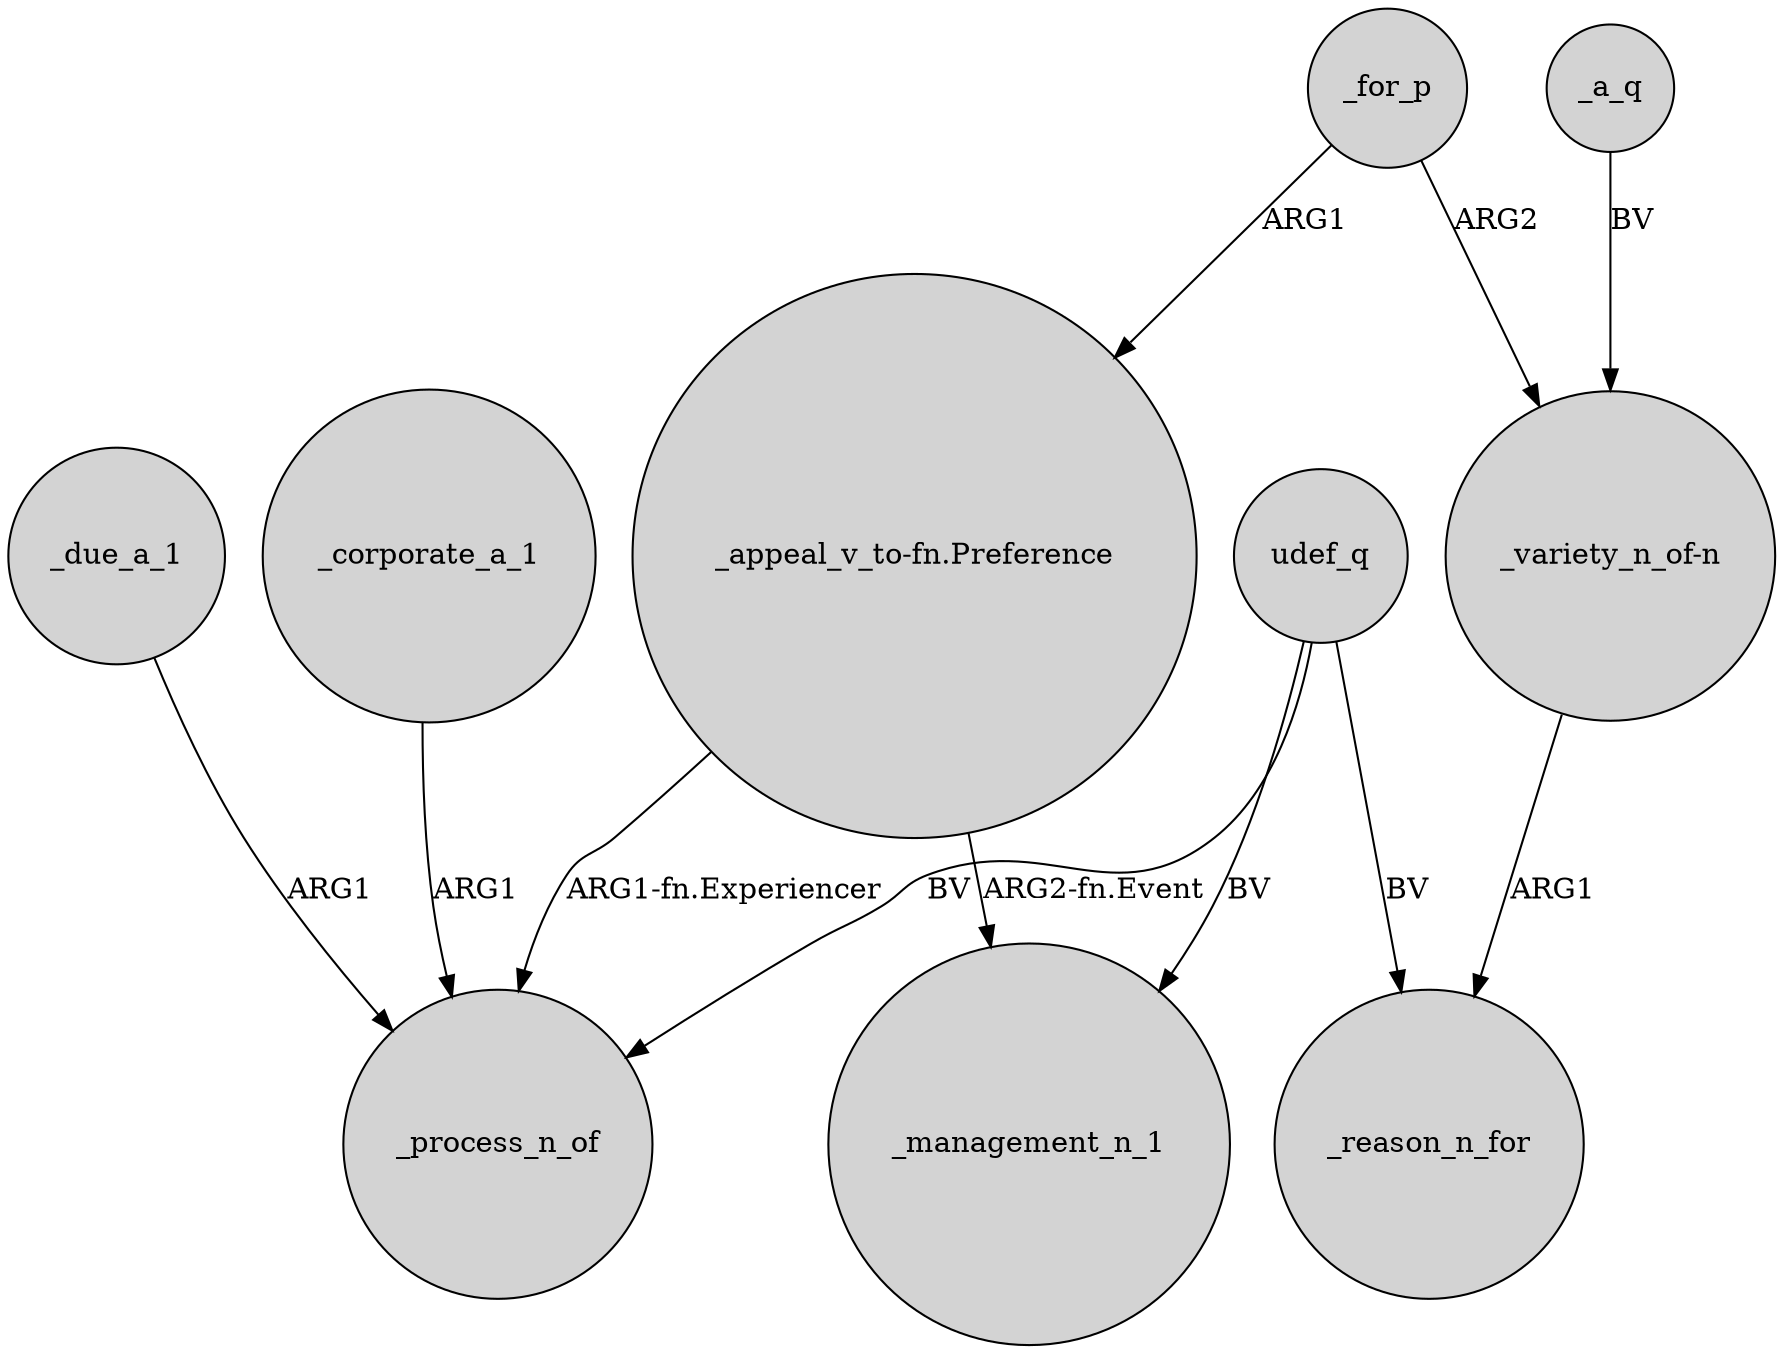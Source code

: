 digraph {
	node [shape=circle style=filled]
	_due_a_1 -> _process_n_of [label=ARG1]
	"_variety_n_of-n" -> _reason_n_for [label=ARG1]
	_corporate_a_1 -> _process_n_of [label=ARG1]
	udef_q -> _reason_n_for [label=BV]
	_for_p -> "_variety_n_of-n" [label=ARG2]
	"_appeal_v_to-fn.Preference" -> _management_n_1 [label="ARG2-fn.Event"]
	_a_q -> "_variety_n_of-n" [label=BV]
	udef_q -> _management_n_1 [label=BV]
	"_appeal_v_to-fn.Preference" -> _process_n_of [label="ARG1-fn.Experiencer"]
	udef_q -> _process_n_of [label=BV]
	_for_p -> "_appeal_v_to-fn.Preference" [label=ARG1]
}
